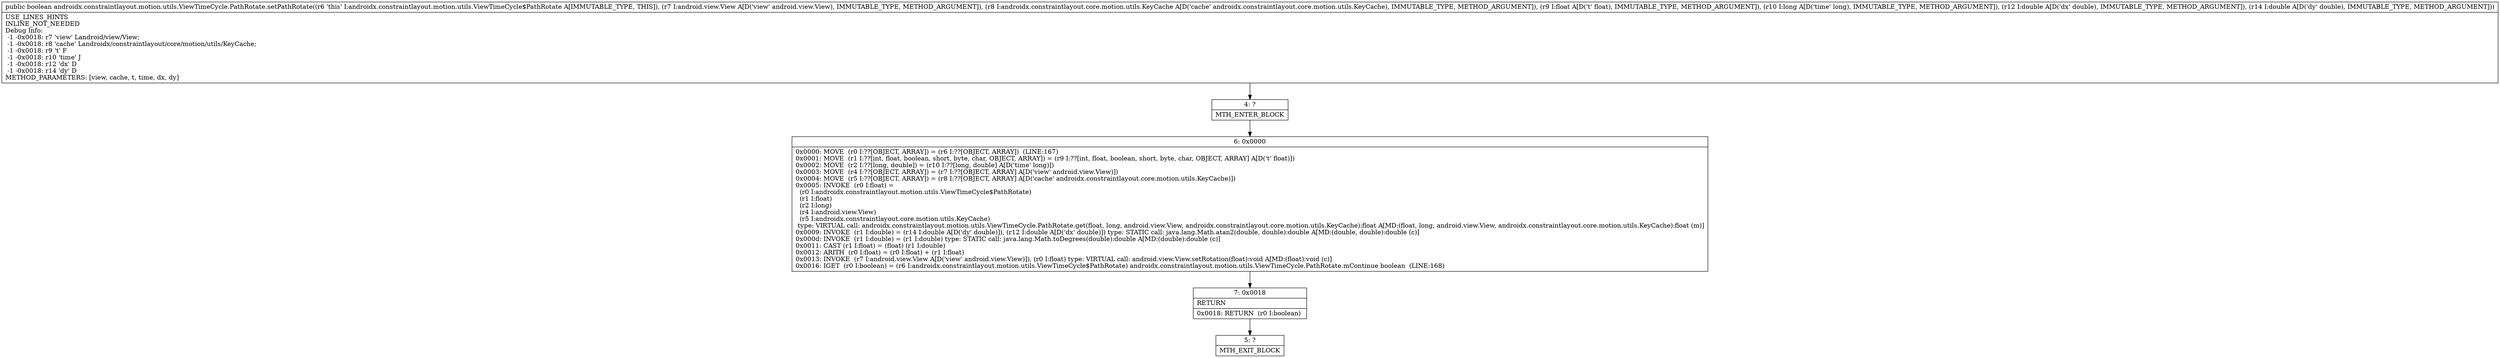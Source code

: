 digraph "CFG forandroidx.constraintlayout.motion.utils.ViewTimeCycle.PathRotate.setPathRotate(Landroid\/view\/View;Landroidx\/constraintlayout\/core\/motion\/utils\/KeyCache;FJDD)Z" {
Node_4 [shape=record,label="{4\:\ ?|MTH_ENTER_BLOCK\l}"];
Node_6 [shape=record,label="{6\:\ 0x0000|0x0000: MOVE  (r0 I:??[OBJECT, ARRAY]) = (r6 I:??[OBJECT, ARRAY])  (LINE:167)\l0x0001: MOVE  (r1 I:??[int, float, boolean, short, byte, char, OBJECT, ARRAY]) = (r9 I:??[int, float, boolean, short, byte, char, OBJECT, ARRAY] A[D('t' float)]) \l0x0002: MOVE  (r2 I:??[long, double]) = (r10 I:??[long, double] A[D('time' long)]) \l0x0003: MOVE  (r4 I:??[OBJECT, ARRAY]) = (r7 I:??[OBJECT, ARRAY] A[D('view' android.view.View)]) \l0x0004: MOVE  (r5 I:??[OBJECT, ARRAY]) = (r8 I:??[OBJECT, ARRAY] A[D('cache' androidx.constraintlayout.core.motion.utils.KeyCache)]) \l0x0005: INVOKE  (r0 I:float) = \l  (r0 I:androidx.constraintlayout.motion.utils.ViewTimeCycle$PathRotate)\l  (r1 I:float)\l  (r2 I:long)\l  (r4 I:android.view.View)\l  (r5 I:androidx.constraintlayout.core.motion.utils.KeyCache)\l type: VIRTUAL call: androidx.constraintlayout.motion.utils.ViewTimeCycle.PathRotate.get(float, long, android.view.View, androidx.constraintlayout.core.motion.utils.KeyCache):float A[MD:(float, long, android.view.View, androidx.constraintlayout.core.motion.utils.KeyCache):float (m)]\l0x0009: INVOKE  (r1 I:double) = (r14 I:double A[D('dy' double)]), (r12 I:double A[D('dx' double)]) type: STATIC call: java.lang.Math.atan2(double, double):double A[MD:(double, double):double (c)]\l0x000d: INVOKE  (r1 I:double) = (r1 I:double) type: STATIC call: java.lang.Math.toDegrees(double):double A[MD:(double):double (c)]\l0x0011: CAST (r1 I:float) = (float) (r1 I:double) \l0x0012: ARITH  (r0 I:float) = (r0 I:float) + (r1 I:float) \l0x0013: INVOKE  (r7 I:android.view.View A[D('view' android.view.View)]), (r0 I:float) type: VIRTUAL call: android.view.View.setRotation(float):void A[MD:(float):void (c)]\l0x0016: IGET  (r0 I:boolean) = (r6 I:androidx.constraintlayout.motion.utils.ViewTimeCycle$PathRotate) androidx.constraintlayout.motion.utils.ViewTimeCycle.PathRotate.mContinue boolean  (LINE:168)\l}"];
Node_7 [shape=record,label="{7\:\ 0x0018|RETURN\l|0x0018: RETURN  (r0 I:boolean) \l}"];
Node_5 [shape=record,label="{5\:\ ?|MTH_EXIT_BLOCK\l}"];
MethodNode[shape=record,label="{public boolean androidx.constraintlayout.motion.utils.ViewTimeCycle.PathRotate.setPathRotate((r6 'this' I:androidx.constraintlayout.motion.utils.ViewTimeCycle$PathRotate A[IMMUTABLE_TYPE, THIS]), (r7 I:android.view.View A[D('view' android.view.View), IMMUTABLE_TYPE, METHOD_ARGUMENT]), (r8 I:androidx.constraintlayout.core.motion.utils.KeyCache A[D('cache' androidx.constraintlayout.core.motion.utils.KeyCache), IMMUTABLE_TYPE, METHOD_ARGUMENT]), (r9 I:float A[D('t' float), IMMUTABLE_TYPE, METHOD_ARGUMENT]), (r10 I:long A[D('time' long), IMMUTABLE_TYPE, METHOD_ARGUMENT]), (r12 I:double A[D('dx' double), IMMUTABLE_TYPE, METHOD_ARGUMENT]), (r14 I:double A[D('dy' double), IMMUTABLE_TYPE, METHOD_ARGUMENT]))  | USE_LINES_HINTS\lINLINE_NOT_NEEDED\lDebug Info:\l  \-1 \-0x0018: r7 'view' Landroid\/view\/View;\l  \-1 \-0x0018: r8 'cache' Landroidx\/constraintlayout\/core\/motion\/utils\/KeyCache;\l  \-1 \-0x0018: r9 't' F\l  \-1 \-0x0018: r10 'time' J\l  \-1 \-0x0018: r12 'dx' D\l  \-1 \-0x0018: r14 'dy' D\lMETHOD_PARAMETERS: [view, cache, t, time, dx, dy]\l}"];
MethodNode -> Node_4;Node_4 -> Node_6;
Node_6 -> Node_7;
Node_7 -> Node_5;
}

